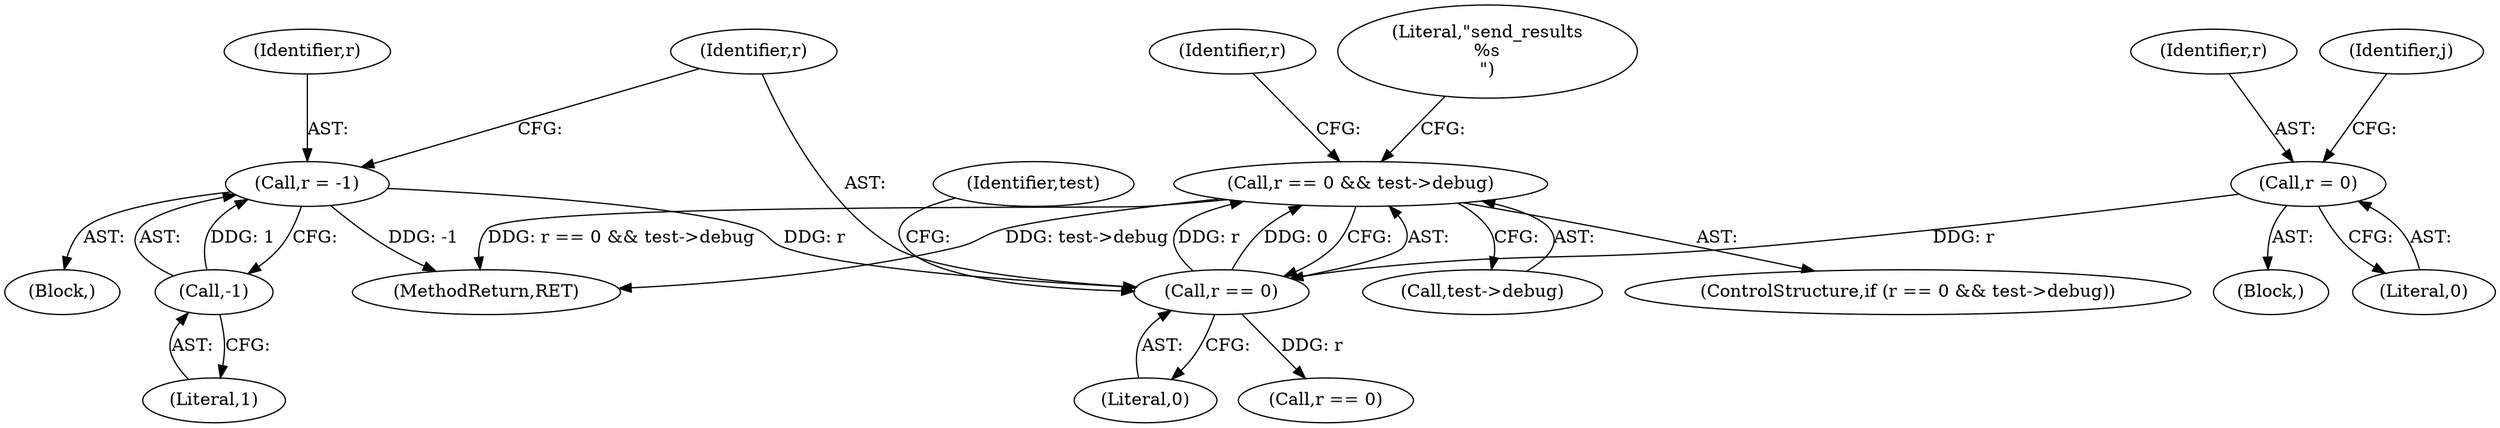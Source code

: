 digraph "0_iperf_91f2fa59e8ed80dfbf400add0164ee0e508e412a_51@pointer" {
"1000348" [label="(Call,r == 0 && test->debug)"];
"1000349" [label="(Call,r == 0)"];
"1000273" [label="(Call,r = -1)"];
"1000275" [label="(Call,-1)"];
"1000109" [label="(Call,r = 0)"];
"1000363" [label="(Identifier,r)"];
"1000273" [label="(Call,r = -1)"];
"1000347" [label="(ControlStructure,if (r == 0 && test->debug))"];
"1000107" [label="(Block,)"];
"1000351" [label="(Literal,0)"];
"1000110" [label="(Identifier,r)"];
"1000274" [label="(Identifier,r)"];
"1000348" [label="(Call,r == 0 && test->debug)"];
"1000275" [label="(Call,-1)"];
"1000357" [label="(Literal,\"send_results\n%s\n\")"];
"1000353" [label="(Identifier,test)"];
"1000384" [label="(MethodReturn,RET)"];
"1000109" [label="(Call,r = 0)"];
"1000269" [label="(Block,)"];
"1000349" [label="(Call,r == 0)"];
"1000276" [label="(Literal,1)"];
"1000111" [label="(Literal,0)"];
"1000352" [label="(Call,test->debug)"];
"1000350" [label="(Identifier,r)"];
"1000362" [label="(Call,r == 0)"];
"1000120" [label="(Identifier,j)"];
"1000348" -> "1000347"  [label="AST: "];
"1000348" -> "1000349"  [label="CFG: "];
"1000348" -> "1000352"  [label="CFG: "];
"1000349" -> "1000348"  [label="AST: "];
"1000352" -> "1000348"  [label="AST: "];
"1000357" -> "1000348"  [label="CFG: "];
"1000363" -> "1000348"  [label="CFG: "];
"1000348" -> "1000384"  [label="DDG: r == 0 && test->debug"];
"1000348" -> "1000384"  [label="DDG: test->debug"];
"1000349" -> "1000348"  [label="DDG: r"];
"1000349" -> "1000348"  [label="DDG: 0"];
"1000349" -> "1000351"  [label="CFG: "];
"1000350" -> "1000349"  [label="AST: "];
"1000351" -> "1000349"  [label="AST: "];
"1000353" -> "1000349"  [label="CFG: "];
"1000273" -> "1000349"  [label="DDG: r"];
"1000109" -> "1000349"  [label="DDG: r"];
"1000349" -> "1000362"  [label="DDG: r"];
"1000273" -> "1000269"  [label="AST: "];
"1000273" -> "1000275"  [label="CFG: "];
"1000274" -> "1000273"  [label="AST: "];
"1000275" -> "1000273"  [label="AST: "];
"1000350" -> "1000273"  [label="CFG: "];
"1000273" -> "1000384"  [label="DDG: -1"];
"1000275" -> "1000273"  [label="DDG: 1"];
"1000275" -> "1000276"  [label="CFG: "];
"1000276" -> "1000275"  [label="AST: "];
"1000109" -> "1000107"  [label="AST: "];
"1000109" -> "1000111"  [label="CFG: "];
"1000110" -> "1000109"  [label="AST: "];
"1000111" -> "1000109"  [label="AST: "];
"1000120" -> "1000109"  [label="CFG: "];
}
